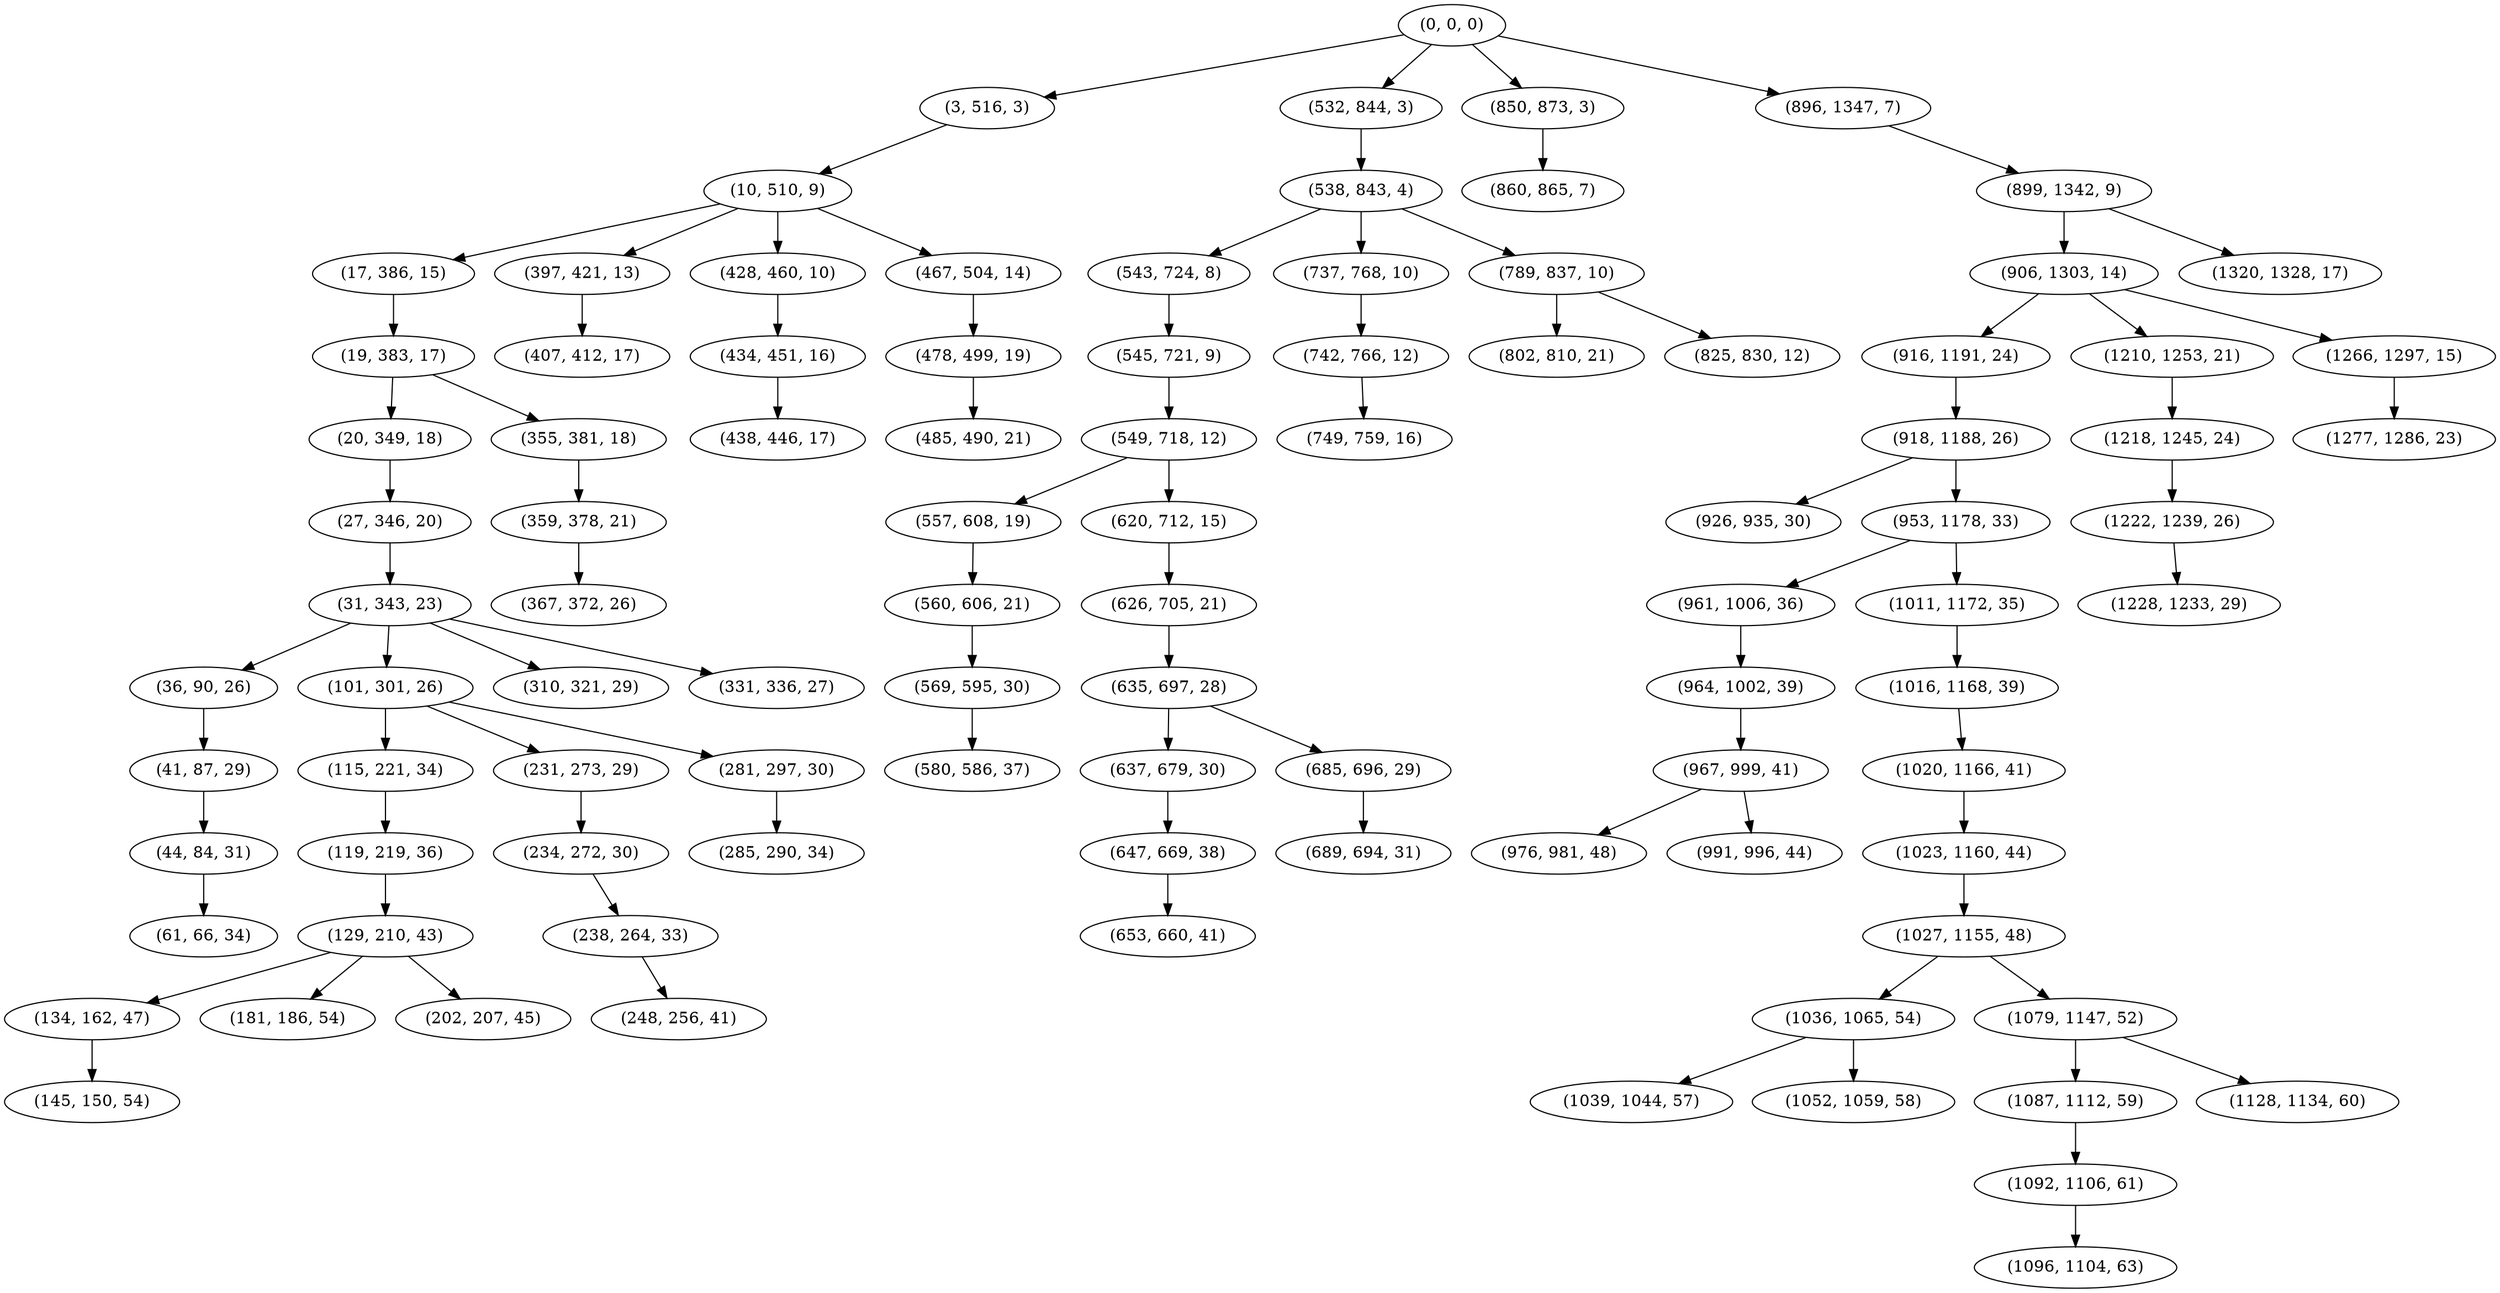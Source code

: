 digraph tree {
    "(0, 0, 0)";
    "(3, 516, 3)";
    "(10, 510, 9)";
    "(17, 386, 15)";
    "(19, 383, 17)";
    "(20, 349, 18)";
    "(27, 346, 20)";
    "(31, 343, 23)";
    "(36, 90, 26)";
    "(41, 87, 29)";
    "(44, 84, 31)";
    "(61, 66, 34)";
    "(101, 301, 26)";
    "(115, 221, 34)";
    "(119, 219, 36)";
    "(129, 210, 43)";
    "(134, 162, 47)";
    "(145, 150, 54)";
    "(181, 186, 54)";
    "(202, 207, 45)";
    "(231, 273, 29)";
    "(234, 272, 30)";
    "(238, 264, 33)";
    "(248, 256, 41)";
    "(281, 297, 30)";
    "(285, 290, 34)";
    "(310, 321, 29)";
    "(331, 336, 27)";
    "(355, 381, 18)";
    "(359, 378, 21)";
    "(367, 372, 26)";
    "(397, 421, 13)";
    "(407, 412, 17)";
    "(428, 460, 10)";
    "(434, 451, 16)";
    "(438, 446, 17)";
    "(467, 504, 14)";
    "(478, 499, 19)";
    "(485, 490, 21)";
    "(532, 844, 3)";
    "(538, 843, 4)";
    "(543, 724, 8)";
    "(545, 721, 9)";
    "(549, 718, 12)";
    "(557, 608, 19)";
    "(560, 606, 21)";
    "(569, 595, 30)";
    "(580, 586, 37)";
    "(620, 712, 15)";
    "(626, 705, 21)";
    "(635, 697, 28)";
    "(637, 679, 30)";
    "(647, 669, 38)";
    "(653, 660, 41)";
    "(685, 696, 29)";
    "(689, 694, 31)";
    "(737, 768, 10)";
    "(742, 766, 12)";
    "(749, 759, 16)";
    "(789, 837, 10)";
    "(802, 810, 21)";
    "(825, 830, 12)";
    "(850, 873, 3)";
    "(860, 865, 7)";
    "(896, 1347, 7)";
    "(899, 1342, 9)";
    "(906, 1303, 14)";
    "(916, 1191, 24)";
    "(918, 1188, 26)";
    "(926, 935, 30)";
    "(953, 1178, 33)";
    "(961, 1006, 36)";
    "(964, 1002, 39)";
    "(967, 999, 41)";
    "(976, 981, 48)";
    "(991, 996, 44)";
    "(1011, 1172, 35)";
    "(1016, 1168, 39)";
    "(1020, 1166, 41)";
    "(1023, 1160, 44)";
    "(1027, 1155, 48)";
    "(1036, 1065, 54)";
    "(1039, 1044, 57)";
    "(1052, 1059, 58)";
    "(1079, 1147, 52)";
    "(1087, 1112, 59)";
    "(1092, 1106, 61)";
    "(1096, 1104, 63)";
    "(1128, 1134, 60)";
    "(1210, 1253, 21)";
    "(1218, 1245, 24)";
    "(1222, 1239, 26)";
    "(1228, 1233, 29)";
    "(1266, 1297, 15)";
    "(1277, 1286, 23)";
    "(1320, 1328, 17)";
    "(0, 0, 0)" -> "(3, 516, 3)";
    "(0, 0, 0)" -> "(532, 844, 3)";
    "(0, 0, 0)" -> "(850, 873, 3)";
    "(0, 0, 0)" -> "(896, 1347, 7)";
    "(3, 516, 3)" -> "(10, 510, 9)";
    "(10, 510, 9)" -> "(17, 386, 15)";
    "(10, 510, 9)" -> "(397, 421, 13)";
    "(10, 510, 9)" -> "(428, 460, 10)";
    "(10, 510, 9)" -> "(467, 504, 14)";
    "(17, 386, 15)" -> "(19, 383, 17)";
    "(19, 383, 17)" -> "(20, 349, 18)";
    "(19, 383, 17)" -> "(355, 381, 18)";
    "(20, 349, 18)" -> "(27, 346, 20)";
    "(27, 346, 20)" -> "(31, 343, 23)";
    "(31, 343, 23)" -> "(36, 90, 26)";
    "(31, 343, 23)" -> "(101, 301, 26)";
    "(31, 343, 23)" -> "(310, 321, 29)";
    "(31, 343, 23)" -> "(331, 336, 27)";
    "(36, 90, 26)" -> "(41, 87, 29)";
    "(41, 87, 29)" -> "(44, 84, 31)";
    "(44, 84, 31)" -> "(61, 66, 34)";
    "(101, 301, 26)" -> "(115, 221, 34)";
    "(101, 301, 26)" -> "(231, 273, 29)";
    "(101, 301, 26)" -> "(281, 297, 30)";
    "(115, 221, 34)" -> "(119, 219, 36)";
    "(119, 219, 36)" -> "(129, 210, 43)";
    "(129, 210, 43)" -> "(134, 162, 47)";
    "(129, 210, 43)" -> "(181, 186, 54)";
    "(129, 210, 43)" -> "(202, 207, 45)";
    "(134, 162, 47)" -> "(145, 150, 54)";
    "(231, 273, 29)" -> "(234, 272, 30)";
    "(234, 272, 30)" -> "(238, 264, 33)";
    "(238, 264, 33)" -> "(248, 256, 41)";
    "(281, 297, 30)" -> "(285, 290, 34)";
    "(355, 381, 18)" -> "(359, 378, 21)";
    "(359, 378, 21)" -> "(367, 372, 26)";
    "(397, 421, 13)" -> "(407, 412, 17)";
    "(428, 460, 10)" -> "(434, 451, 16)";
    "(434, 451, 16)" -> "(438, 446, 17)";
    "(467, 504, 14)" -> "(478, 499, 19)";
    "(478, 499, 19)" -> "(485, 490, 21)";
    "(532, 844, 3)" -> "(538, 843, 4)";
    "(538, 843, 4)" -> "(543, 724, 8)";
    "(538, 843, 4)" -> "(737, 768, 10)";
    "(538, 843, 4)" -> "(789, 837, 10)";
    "(543, 724, 8)" -> "(545, 721, 9)";
    "(545, 721, 9)" -> "(549, 718, 12)";
    "(549, 718, 12)" -> "(557, 608, 19)";
    "(549, 718, 12)" -> "(620, 712, 15)";
    "(557, 608, 19)" -> "(560, 606, 21)";
    "(560, 606, 21)" -> "(569, 595, 30)";
    "(569, 595, 30)" -> "(580, 586, 37)";
    "(620, 712, 15)" -> "(626, 705, 21)";
    "(626, 705, 21)" -> "(635, 697, 28)";
    "(635, 697, 28)" -> "(637, 679, 30)";
    "(635, 697, 28)" -> "(685, 696, 29)";
    "(637, 679, 30)" -> "(647, 669, 38)";
    "(647, 669, 38)" -> "(653, 660, 41)";
    "(685, 696, 29)" -> "(689, 694, 31)";
    "(737, 768, 10)" -> "(742, 766, 12)";
    "(742, 766, 12)" -> "(749, 759, 16)";
    "(789, 837, 10)" -> "(802, 810, 21)";
    "(789, 837, 10)" -> "(825, 830, 12)";
    "(850, 873, 3)" -> "(860, 865, 7)";
    "(896, 1347, 7)" -> "(899, 1342, 9)";
    "(899, 1342, 9)" -> "(906, 1303, 14)";
    "(899, 1342, 9)" -> "(1320, 1328, 17)";
    "(906, 1303, 14)" -> "(916, 1191, 24)";
    "(906, 1303, 14)" -> "(1210, 1253, 21)";
    "(906, 1303, 14)" -> "(1266, 1297, 15)";
    "(916, 1191, 24)" -> "(918, 1188, 26)";
    "(918, 1188, 26)" -> "(926, 935, 30)";
    "(918, 1188, 26)" -> "(953, 1178, 33)";
    "(953, 1178, 33)" -> "(961, 1006, 36)";
    "(953, 1178, 33)" -> "(1011, 1172, 35)";
    "(961, 1006, 36)" -> "(964, 1002, 39)";
    "(964, 1002, 39)" -> "(967, 999, 41)";
    "(967, 999, 41)" -> "(976, 981, 48)";
    "(967, 999, 41)" -> "(991, 996, 44)";
    "(1011, 1172, 35)" -> "(1016, 1168, 39)";
    "(1016, 1168, 39)" -> "(1020, 1166, 41)";
    "(1020, 1166, 41)" -> "(1023, 1160, 44)";
    "(1023, 1160, 44)" -> "(1027, 1155, 48)";
    "(1027, 1155, 48)" -> "(1036, 1065, 54)";
    "(1027, 1155, 48)" -> "(1079, 1147, 52)";
    "(1036, 1065, 54)" -> "(1039, 1044, 57)";
    "(1036, 1065, 54)" -> "(1052, 1059, 58)";
    "(1079, 1147, 52)" -> "(1087, 1112, 59)";
    "(1079, 1147, 52)" -> "(1128, 1134, 60)";
    "(1087, 1112, 59)" -> "(1092, 1106, 61)";
    "(1092, 1106, 61)" -> "(1096, 1104, 63)";
    "(1210, 1253, 21)" -> "(1218, 1245, 24)";
    "(1218, 1245, 24)" -> "(1222, 1239, 26)";
    "(1222, 1239, 26)" -> "(1228, 1233, 29)";
    "(1266, 1297, 15)" -> "(1277, 1286, 23)";
}
